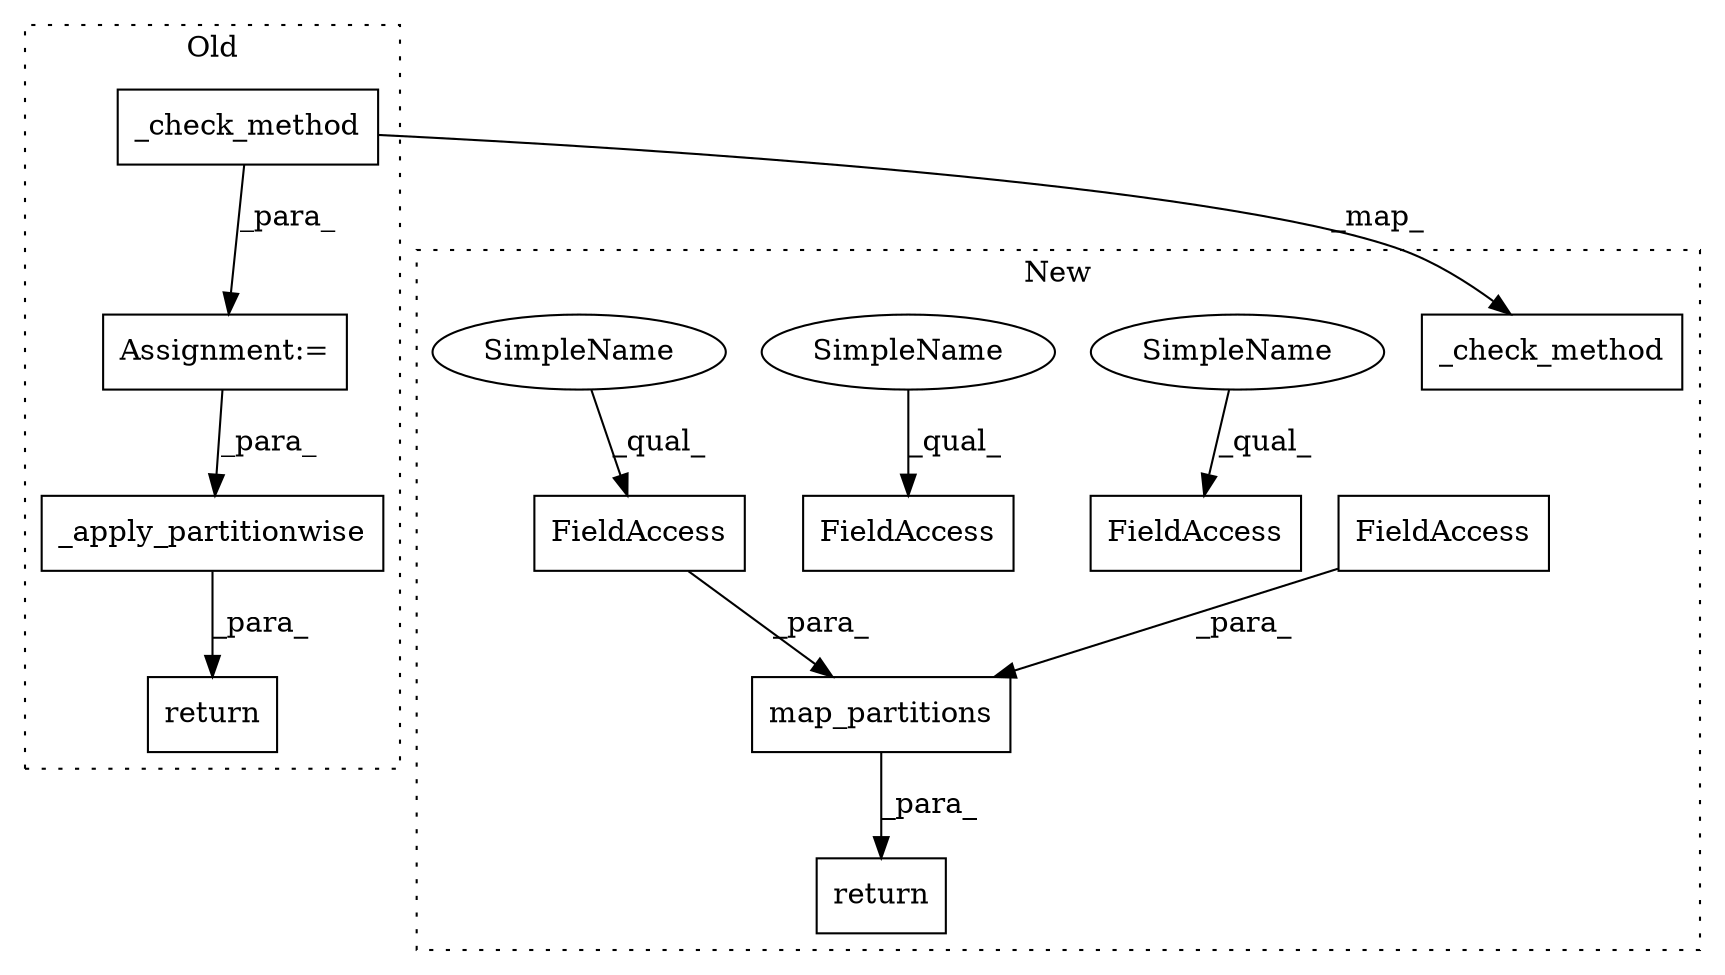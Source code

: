 digraph G {
subgraph cluster0 {
1 [label="return" a="41" s="3387" l="7" shape="box"];
5 [label="_check_method" a="32" s="3182,3205" l="14,1" shape="box"];
9 [label="_apply_partitionwise" a="32" s="3394,3424" l="21,1" shape="box"];
10 [label="Assignment:=" a="7" s="3176" l="1" shape="box"];
label = "Old";
style="dotted";
}
subgraph cluster1 {
2 [label="map_partitions" a="32" s="3481,3554" l="15,1" shape="box"];
3 [label="FieldAccess" a="22" s="3505" l="23" shape="box"];
4 [label="_check_method" a="32" s="3221,3244" l="14,1" shape="box"];
6 [label="FieldAccess" a="22" s="3595" l="23" shape="box"];
7 [label="FieldAccess" a="22" s="3496" l="8" shape="box"];
8 [label="FieldAccess" a="22" s="3358" l="23" shape="box"];
11 [label="return" a="41" s="3472" l="7" shape="box"];
12 [label="SimpleName" a="42" s="3358" l="4" shape="ellipse"];
13 [label="SimpleName" a="42" s="3595" l="4" shape="ellipse"];
14 [label="SimpleName" a="42" s="3505" l="4" shape="ellipse"];
label = "New";
style="dotted";
}
2 -> 11 [label="_para_"];
3 -> 2 [label="_para_"];
5 -> 10 [label="_para_"];
5 -> 4 [label="_map_"];
7 -> 2 [label="_para_"];
9 -> 1 [label="_para_"];
10 -> 9 [label="_para_"];
12 -> 8 [label="_qual_"];
13 -> 6 [label="_qual_"];
14 -> 3 [label="_qual_"];
}